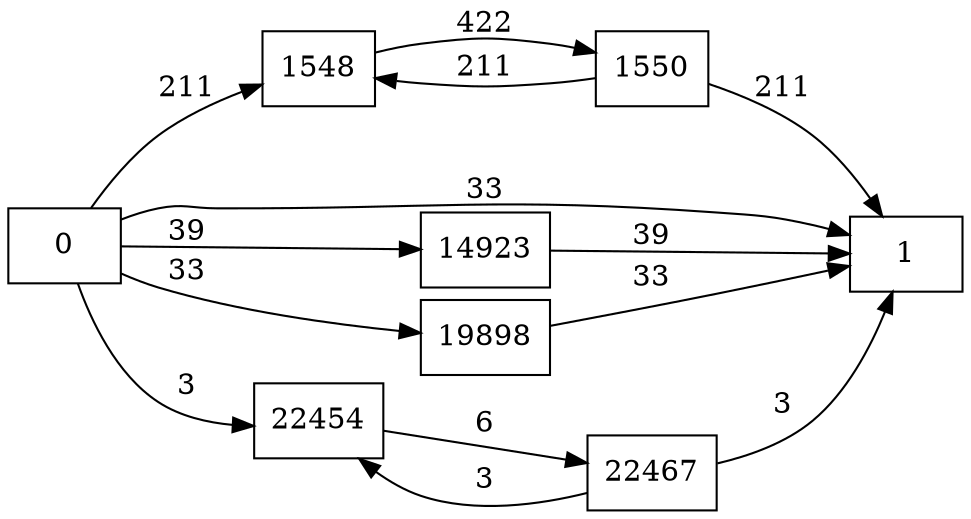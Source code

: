 digraph {
	graph [rankdir=LR]
	node [shape=rectangle]
	1548 -> 1550 [label=422]
	1550 -> 1548 [label=211]
	1550 -> 1 [label=211]
	14923 -> 1 [label=39]
	19898 -> 1 [label=33]
	22454 -> 22467 [label=6]
	22467 -> 22454 [label=3]
	22467 -> 1 [label=3]
	0 -> 1548 [label=211]
	0 -> 1 [label=33]
	0 -> 14923 [label=39]
	0 -> 19898 [label=33]
	0 -> 22454 [label=3]
}
